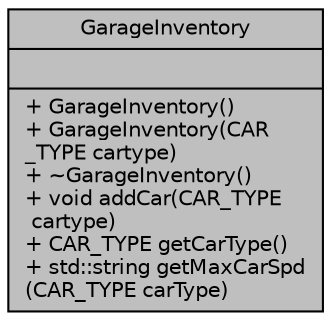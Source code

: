 digraph "GarageInventory"
{
 // LATEX_PDF_SIZE
  edge [fontname="Helvetica",fontsize="10",labelfontname="Helvetica",labelfontsize="10"];
  node [fontname="Helvetica",fontsize="10",shape=record];
  Node1 [label="{GarageInventory\n||+  GarageInventory()\l+  GarageInventory(CAR\l_TYPE cartype)\l+  ~GarageInventory()\l+ void addCar(CAR_TYPE\l cartype)\l+ CAR_TYPE getCarType()\l+ std::string getMaxCarSpd\l(CAR_TYPE carType)\l}",height=0.2,width=0.4,color="black", fillcolor="grey75", style="filled", fontcolor="black",tooltip="Manages all Vehicles in a Player's Garage Inventory."];
}
